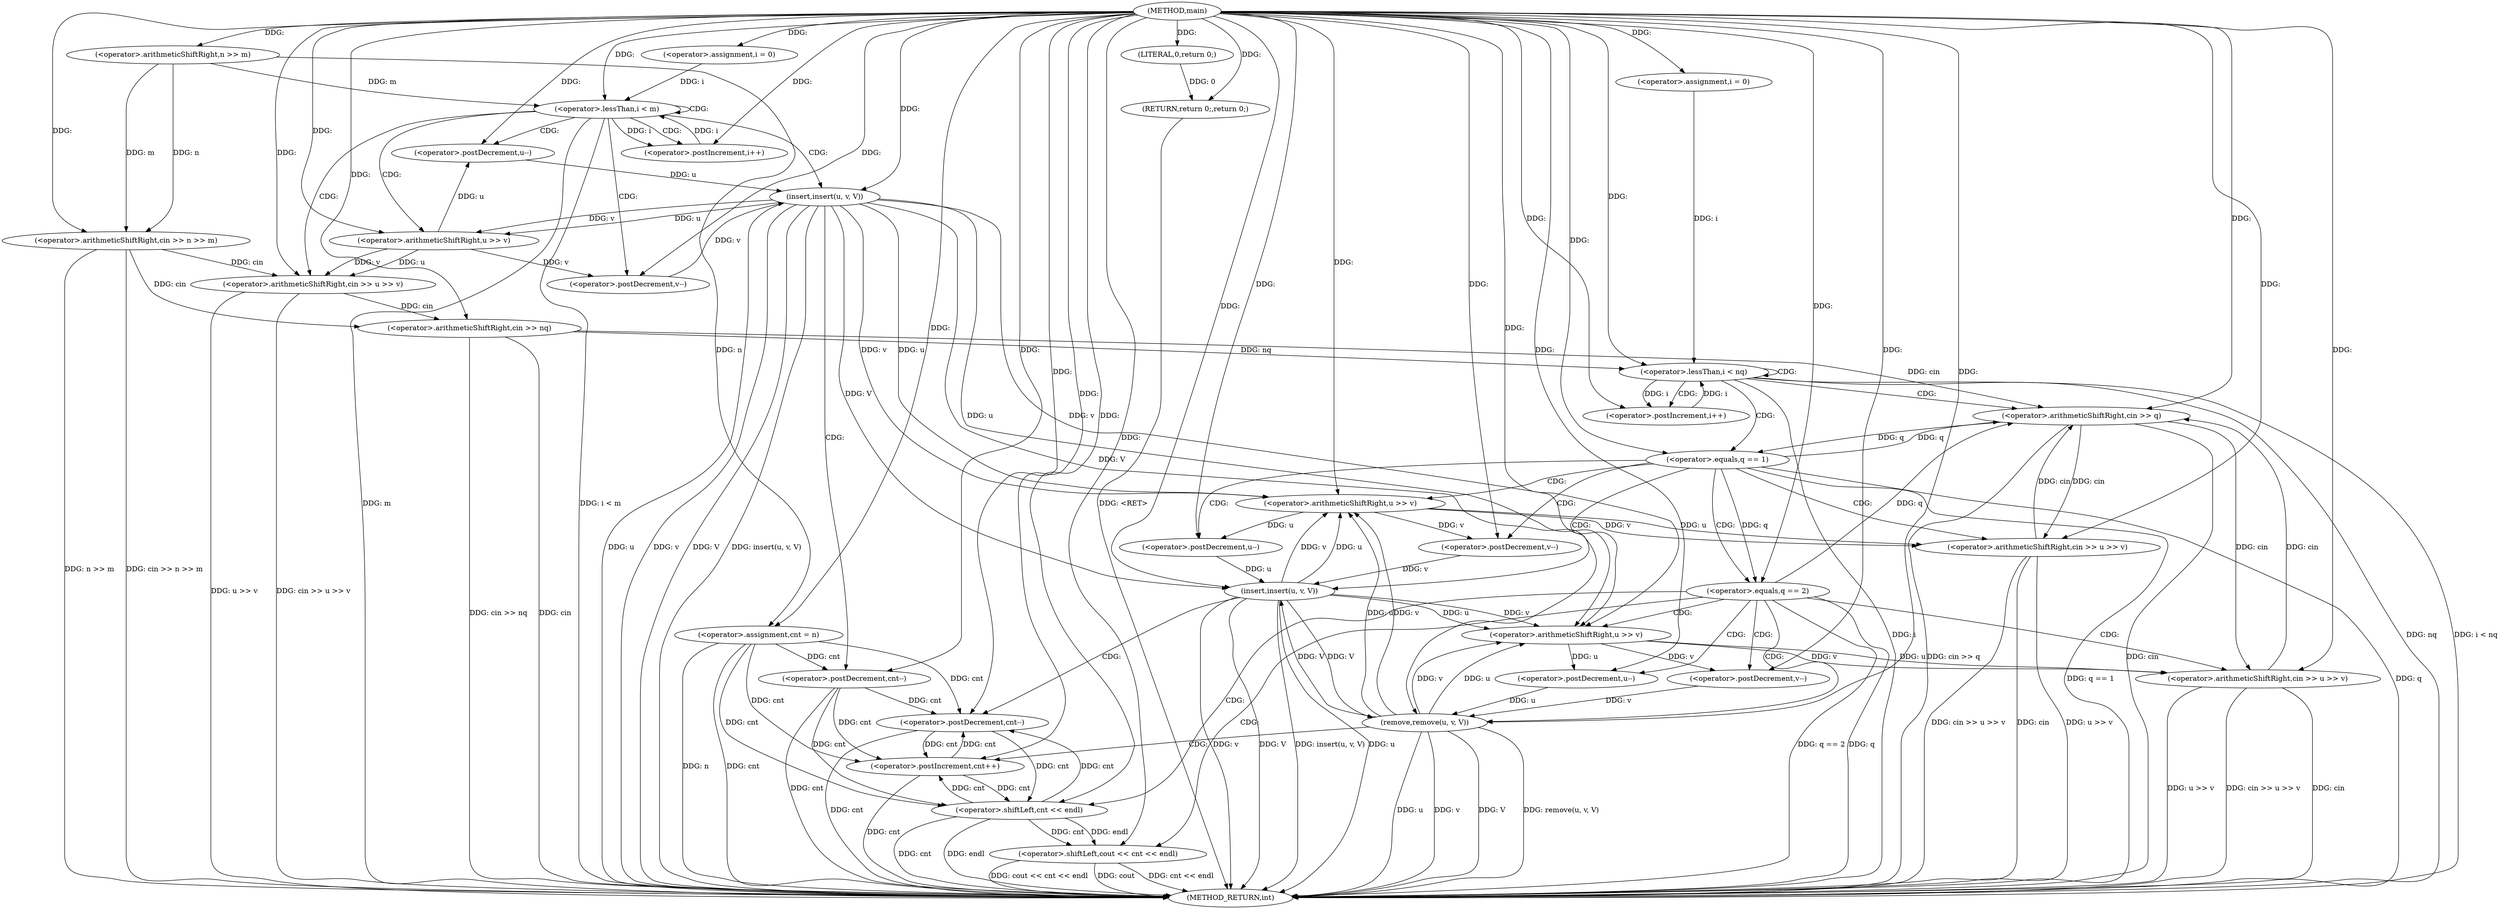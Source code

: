 digraph "main" {  
"1000166" [label = "(METHOD,main)" ]
"1000280" [label = "(METHOD_RETURN,int)" ]
"1000175" [label = "(<operator>.arithmeticShiftRight,cin >> n >> m)" ]
"1000181" [label = "(<operator>.assignment,cnt = n)" ]
"1000211" [label = "(<operator>.arithmeticShiftRight,cin >> nq)" ]
"1000278" [label = "(RETURN,return 0;,return 0;)" ]
"1000186" [label = "(<operator>.assignment,i = 0)" ]
"1000189" [label = "(<operator>.lessThan,i < m)" ]
"1000192" [label = "(<operator>.postIncrement,i++)" ]
"1000216" [label = "(<operator>.assignment,i = 0)" ]
"1000219" [label = "(<operator>.lessThan,i < nq)" ]
"1000222" [label = "(<operator>.postIncrement,i++)" ]
"1000279" [label = "(LITERAL,0,return 0;)" ]
"1000177" [label = "(<operator>.arithmeticShiftRight,n >> m)" ]
"1000195" [label = "(<operator>.arithmeticShiftRight,cin >> u >> v)" ]
"1000200" [label = "(<operator>.postDecrement,u--)" ]
"1000202" [label = "(<operator>.postDecrement,v--)" ]
"1000225" [label = "(<operator>.arithmeticShiftRight,cin >> q)" ]
"1000205" [label = "(insert,insert(u, v, V))" ]
"1000209" [label = "(<operator>.postDecrement,cnt--)" ]
"1000229" [label = "(<operator>.equals,q == 1)" ]
"1000197" [label = "(<operator>.arithmeticShiftRight,u >> v)" ]
"1000233" [label = "(<operator>.arithmeticShiftRight,cin >> u >> v)" ]
"1000238" [label = "(<operator>.postDecrement,u--)" ]
"1000240" [label = "(<operator>.postDecrement,v--)" ]
"1000243" [label = "(insert,insert(u, v, V))" ]
"1000247" [label = "(<operator>.postDecrement,cnt--)" ]
"1000251" [label = "(<operator>.equals,q == 2)" ]
"1000235" [label = "(<operator>.arithmeticShiftRight,u >> v)" ]
"1000255" [label = "(<operator>.arithmeticShiftRight,cin >> u >> v)" ]
"1000260" [label = "(<operator>.postDecrement,u--)" ]
"1000262" [label = "(<operator>.postDecrement,v--)" ]
"1000265" [label = "(remove,remove(u, v, V))" ]
"1000269" [label = "(<operator>.postIncrement,cnt++)" ]
"1000273" [label = "(<operator>.shiftLeft,cout << cnt << endl)" ]
"1000257" [label = "(<operator>.arithmeticShiftRight,u >> v)" ]
"1000275" [label = "(<operator>.shiftLeft,cnt << endl)" ]
  "1000278" -> "1000280"  [ label = "DDG: <RET>"] 
  "1000175" -> "1000280"  [ label = "DDG: n >> m"] 
  "1000175" -> "1000280"  [ label = "DDG: cin >> n >> m"] 
  "1000181" -> "1000280"  [ label = "DDG: cnt"] 
  "1000181" -> "1000280"  [ label = "DDG: n"] 
  "1000189" -> "1000280"  [ label = "DDG: m"] 
  "1000189" -> "1000280"  [ label = "DDG: i < m"] 
  "1000211" -> "1000280"  [ label = "DDG: cin"] 
  "1000211" -> "1000280"  [ label = "DDG: cin >> nq"] 
  "1000219" -> "1000280"  [ label = "DDG: i"] 
  "1000219" -> "1000280"  [ label = "DDG: nq"] 
  "1000219" -> "1000280"  [ label = "DDG: i < nq"] 
  "1000225" -> "1000280"  [ label = "DDG: cin"] 
  "1000225" -> "1000280"  [ label = "DDG: cin >> q"] 
  "1000229" -> "1000280"  [ label = "DDG: q"] 
  "1000229" -> "1000280"  [ label = "DDG: q == 1"] 
  "1000251" -> "1000280"  [ label = "DDG: q"] 
  "1000251" -> "1000280"  [ label = "DDG: q == 2"] 
  "1000275" -> "1000280"  [ label = "DDG: cnt"] 
  "1000273" -> "1000280"  [ label = "DDG: cnt << endl"] 
  "1000273" -> "1000280"  [ label = "DDG: cout << cnt << endl"] 
  "1000255" -> "1000280"  [ label = "DDG: cin"] 
  "1000255" -> "1000280"  [ label = "DDG: u >> v"] 
  "1000255" -> "1000280"  [ label = "DDG: cin >> u >> v"] 
  "1000265" -> "1000280"  [ label = "DDG: u"] 
  "1000265" -> "1000280"  [ label = "DDG: v"] 
  "1000265" -> "1000280"  [ label = "DDG: V"] 
  "1000265" -> "1000280"  [ label = "DDG: remove(u, v, V)"] 
  "1000269" -> "1000280"  [ label = "DDG: cnt"] 
  "1000233" -> "1000280"  [ label = "DDG: cin"] 
  "1000233" -> "1000280"  [ label = "DDG: u >> v"] 
  "1000233" -> "1000280"  [ label = "DDG: cin >> u >> v"] 
  "1000243" -> "1000280"  [ label = "DDG: u"] 
  "1000243" -> "1000280"  [ label = "DDG: v"] 
  "1000243" -> "1000280"  [ label = "DDG: V"] 
  "1000243" -> "1000280"  [ label = "DDG: insert(u, v, V)"] 
  "1000247" -> "1000280"  [ label = "DDG: cnt"] 
  "1000195" -> "1000280"  [ label = "DDG: u >> v"] 
  "1000195" -> "1000280"  [ label = "DDG: cin >> u >> v"] 
  "1000205" -> "1000280"  [ label = "DDG: u"] 
  "1000205" -> "1000280"  [ label = "DDG: v"] 
  "1000205" -> "1000280"  [ label = "DDG: V"] 
  "1000205" -> "1000280"  [ label = "DDG: insert(u, v, V)"] 
  "1000209" -> "1000280"  [ label = "DDG: cnt"] 
  "1000273" -> "1000280"  [ label = "DDG: cout"] 
  "1000275" -> "1000280"  [ label = "DDG: endl"] 
  "1000177" -> "1000181"  [ label = "DDG: n"] 
  "1000166" -> "1000181"  [ label = "DDG: "] 
  "1000279" -> "1000278"  [ label = "DDG: 0"] 
  "1000166" -> "1000278"  [ label = "DDG: "] 
  "1000166" -> "1000175"  [ label = "DDG: "] 
  "1000177" -> "1000175"  [ label = "DDG: m"] 
  "1000177" -> "1000175"  [ label = "DDG: n"] 
  "1000166" -> "1000186"  [ label = "DDG: "] 
  "1000175" -> "1000211"  [ label = "DDG: cin"] 
  "1000195" -> "1000211"  [ label = "DDG: cin"] 
  "1000166" -> "1000211"  [ label = "DDG: "] 
  "1000166" -> "1000216"  [ label = "DDG: "] 
  "1000166" -> "1000279"  [ label = "DDG: "] 
  "1000166" -> "1000177"  [ label = "DDG: "] 
  "1000186" -> "1000189"  [ label = "DDG: i"] 
  "1000192" -> "1000189"  [ label = "DDG: i"] 
  "1000166" -> "1000189"  [ label = "DDG: "] 
  "1000177" -> "1000189"  [ label = "DDG: m"] 
  "1000189" -> "1000192"  [ label = "DDG: i"] 
  "1000166" -> "1000192"  [ label = "DDG: "] 
  "1000216" -> "1000219"  [ label = "DDG: i"] 
  "1000222" -> "1000219"  [ label = "DDG: i"] 
  "1000166" -> "1000219"  [ label = "DDG: "] 
  "1000211" -> "1000219"  [ label = "DDG: nq"] 
  "1000219" -> "1000222"  [ label = "DDG: i"] 
  "1000166" -> "1000222"  [ label = "DDG: "] 
  "1000175" -> "1000195"  [ label = "DDG: cin"] 
  "1000166" -> "1000195"  [ label = "DDG: "] 
  "1000197" -> "1000195"  [ label = "DDG: v"] 
  "1000197" -> "1000195"  [ label = "DDG: u"] 
  "1000197" -> "1000200"  [ label = "DDG: u"] 
  "1000166" -> "1000200"  [ label = "DDG: "] 
  "1000197" -> "1000202"  [ label = "DDG: v"] 
  "1000166" -> "1000202"  [ label = "DDG: "] 
  "1000211" -> "1000225"  [ label = "DDG: cin"] 
  "1000255" -> "1000225"  [ label = "DDG: cin"] 
  "1000233" -> "1000225"  [ label = "DDG: cin"] 
  "1000166" -> "1000225"  [ label = "DDG: "] 
  "1000229" -> "1000225"  [ label = "DDG: q"] 
  "1000251" -> "1000225"  [ label = "DDG: q"] 
  "1000205" -> "1000197"  [ label = "DDG: u"] 
  "1000166" -> "1000197"  [ label = "DDG: "] 
  "1000205" -> "1000197"  [ label = "DDG: v"] 
  "1000200" -> "1000205"  [ label = "DDG: u"] 
  "1000166" -> "1000205"  [ label = "DDG: "] 
  "1000202" -> "1000205"  [ label = "DDG: v"] 
  "1000181" -> "1000209"  [ label = "DDG: cnt"] 
  "1000166" -> "1000209"  [ label = "DDG: "] 
  "1000225" -> "1000229"  [ label = "DDG: q"] 
  "1000166" -> "1000229"  [ label = "DDG: "] 
  "1000225" -> "1000233"  [ label = "DDG: cin"] 
  "1000166" -> "1000233"  [ label = "DDG: "] 
  "1000235" -> "1000233"  [ label = "DDG: u"] 
  "1000235" -> "1000233"  [ label = "DDG: v"] 
  "1000235" -> "1000238"  [ label = "DDG: u"] 
  "1000166" -> "1000238"  [ label = "DDG: "] 
  "1000235" -> "1000240"  [ label = "DDG: v"] 
  "1000166" -> "1000240"  [ label = "DDG: "] 
  "1000265" -> "1000235"  [ label = "DDG: u"] 
  "1000243" -> "1000235"  [ label = "DDG: u"] 
  "1000205" -> "1000235"  [ label = "DDG: u"] 
  "1000166" -> "1000235"  [ label = "DDG: "] 
  "1000265" -> "1000235"  [ label = "DDG: v"] 
  "1000243" -> "1000235"  [ label = "DDG: v"] 
  "1000205" -> "1000235"  [ label = "DDG: v"] 
  "1000238" -> "1000243"  [ label = "DDG: u"] 
  "1000166" -> "1000243"  [ label = "DDG: "] 
  "1000240" -> "1000243"  [ label = "DDG: v"] 
  "1000265" -> "1000243"  [ label = "DDG: V"] 
  "1000205" -> "1000243"  [ label = "DDG: V"] 
  "1000181" -> "1000247"  [ label = "DDG: cnt"] 
  "1000275" -> "1000247"  [ label = "DDG: cnt"] 
  "1000269" -> "1000247"  [ label = "DDG: cnt"] 
  "1000209" -> "1000247"  [ label = "DDG: cnt"] 
  "1000166" -> "1000247"  [ label = "DDG: "] 
  "1000229" -> "1000251"  [ label = "DDG: q"] 
  "1000166" -> "1000251"  [ label = "DDG: "] 
  "1000225" -> "1000255"  [ label = "DDG: cin"] 
  "1000166" -> "1000255"  [ label = "DDG: "] 
  "1000257" -> "1000255"  [ label = "DDG: v"] 
  "1000257" -> "1000255"  [ label = "DDG: u"] 
  "1000257" -> "1000260"  [ label = "DDG: u"] 
  "1000166" -> "1000260"  [ label = "DDG: "] 
  "1000257" -> "1000262"  [ label = "DDG: v"] 
  "1000166" -> "1000262"  [ label = "DDG: "] 
  "1000265" -> "1000257"  [ label = "DDG: u"] 
  "1000243" -> "1000257"  [ label = "DDG: u"] 
  "1000205" -> "1000257"  [ label = "DDG: u"] 
  "1000166" -> "1000257"  [ label = "DDG: "] 
  "1000265" -> "1000257"  [ label = "DDG: v"] 
  "1000243" -> "1000257"  [ label = "DDG: v"] 
  "1000205" -> "1000257"  [ label = "DDG: v"] 
  "1000260" -> "1000265"  [ label = "DDG: u"] 
  "1000166" -> "1000265"  [ label = "DDG: "] 
  "1000262" -> "1000265"  [ label = "DDG: v"] 
  "1000243" -> "1000265"  [ label = "DDG: V"] 
  "1000205" -> "1000265"  [ label = "DDG: V"] 
  "1000181" -> "1000269"  [ label = "DDG: cnt"] 
  "1000275" -> "1000269"  [ label = "DDG: cnt"] 
  "1000247" -> "1000269"  [ label = "DDG: cnt"] 
  "1000209" -> "1000269"  [ label = "DDG: cnt"] 
  "1000166" -> "1000269"  [ label = "DDG: "] 
  "1000166" -> "1000273"  [ label = "DDG: "] 
  "1000275" -> "1000273"  [ label = "DDG: cnt"] 
  "1000275" -> "1000273"  [ label = "DDG: endl"] 
  "1000181" -> "1000275"  [ label = "DDG: cnt"] 
  "1000269" -> "1000275"  [ label = "DDG: cnt"] 
  "1000247" -> "1000275"  [ label = "DDG: cnt"] 
  "1000209" -> "1000275"  [ label = "DDG: cnt"] 
  "1000166" -> "1000275"  [ label = "DDG: "] 
  "1000189" -> "1000200"  [ label = "CDG: "] 
  "1000189" -> "1000195"  [ label = "CDG: "] 
  "1000189" -> "1000197"  [ label = "CDG: "] 
  "1000189" -> "1000189"  [ label = "CDG: "] 
  "1000189" -> "1000205"  [ label = "CDG: "] 
  "1000189" -> "1000202"  [ label = "CDG: "] 
  "1000189" -> "1000192"  [ label = "CDG: "] 
  "1000219" -> "1000229"  [ label = "CDG: "] 
  "1000219" -> "1000219"  [ label = "CDG: "] 
  "1000219" -> "1000225"  [ label = "CDG: "] 
  "1000219" -> "1000222"  [ label = "CDG: "] 
  "1000205" -> "1000209"  [ label = "CDG: "] 
  "1000229" -> "1000238"  [ label = "CDG: "] 
  "1000229" -> "1000233"  [ label = "CDG: "] 
  "1000229" -> "1000243"  [ label = "CDG: "] 
  "1000229" -> "1000251"  [ label = "CDG: "] 
  "1000229" -> "1000235"  [ label = "CDG: "] 
  "1000229" -> "1000240"  [ label = "CDG: "] 
  "1000243" -> "1000247"  [ label = "CDG: "] 
  "1000251" -> "1000265"  [ label = "CDG: "] 
  "1000251" -> "1000260"  [ label = "CDG: "] 
  "1000251" -> "1000255"  [ label = "CDG: "] 
  "1000251" -> "1000262"  [ label = "CDG: "] 
  "1000251" -> "1000257"  [ label = "CDG: "] 
  "1000251" -> "1000273"  [ label = "CDG: "] 
  "1000251" -> "1000275"  [ label = "CDG: "] 
  "1000265" -> "1000269"  [ label = "CDG: "] 
}
